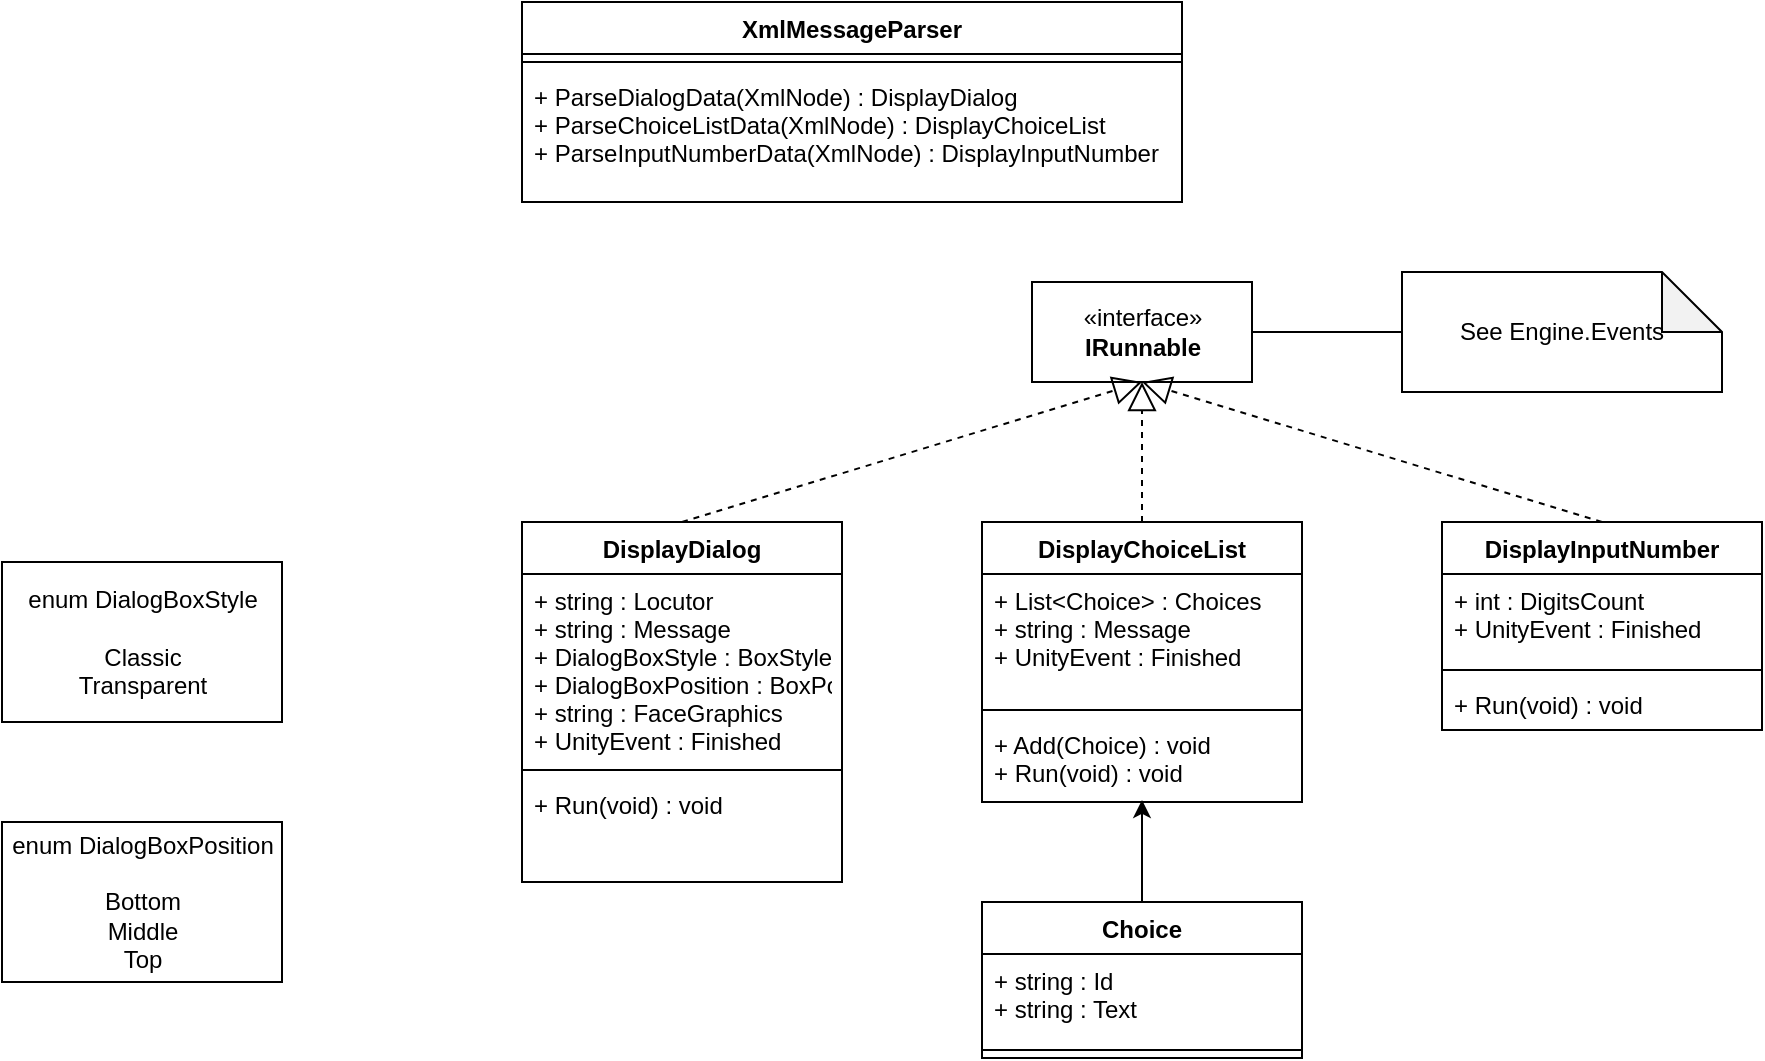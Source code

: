 <mxfile version="24.5.3" type="device" pages="5">
  <diagram name="Message" id="7xJStP7T0dpuPOLWgDR-">
    <mxGraphModel dx="2261" dy="844" grid="1" gridSize="10" guides="1" tooltips="1" connect="1" arrows="1" fold="1" page="1" pageScale="1" pageWidth="827" pageHeight="1169" math="0" shadow="0">
      <root>
        <mxCell id="0" />
        <mxCell id="1" parent="0" />
        <mxCell id="jzZWvYNVOyrDKgcHZ-Ct-1" value="XmlMessageParser" style="swimlane;fontStyle=1;align=center;verticalAlign=top;childLayout=stackLayout;horizontal=1;startSize=26;horizontalStack=0;resizeParent=1;resizeParentMax=0;resizeLast=0;collapsible=1;marginBottom=0;" vertex="1" parent="1">
          <mxGeometry x="80" y="60" width="330" height="100" as="geometry" />
        </mxCell>
        <mxCell id="jzZWvYNVOyrDKgcHZ-Ct-2" value="" style="line;strokeWidth=1;fillColor=none;align=left;verticalAlign=middle;spacingTop=-1;spacingLeft=3;spacingRight=3;rotatable=0;labelPosition=right;points=[];portConstraint=eastwest;strokeColor=inherit;" vertex="1" parent="jzZWvYNVOyrDKgcHZ-Ct-1">
          <mxGeometry y="26" width="330" height="8" as="geometry" />
        </mxCell>
        <mxCell id="jzZWvYNVOyrDKgcHZ-Ct-3" value="+ ParseDialogData(XmlNode) : DisplayDialog&#xa;+ ParseChoiceListData(XmlNode) : DisplayChoiceList&#xa;+ ParseInputNumberData(XmlNode) : DisplayInputNumber" style="text;strokeColor=none;fillColor=none;align=left;verticalAlign=top;spacingLeft=4;spacingRight=4;overflow=hidden;rotatable=0;points=[[0,0.5],[1,0.5]];portConstraint=eastwest;" vertex="1" parent="jzZWvYNVOyrDKgcHZ-Ct-1">
          <mxGeometry y="34" width="330" height="66" as="geometry" />
        </mxCell>
        <mxCell id="jzZWvYNVOyrDKgcHZ-Ct-4" value="«interface»&lt;br&gt;&lt;b&gt;IRunnable&lt;/b&gt;" style="html=1;" vertex="1" parent="1">
          <mxGeometry x="335" y="200" width="110" height="50" as="geometry" />
        </mxCell>
        <mxCell id="jzZWvYNVOyrDKgcHZ-Ct-5" value="DisplayDialog" style="swimlane;fontStyle=1;align=center;verticalAlign=top;childLayout=stackLayout;horizontal=1;startSize=26;horizontalStack=0;resizeParent=1;resizeParentMax=0;resizeLast=0;collapsible=1;marginBottom=0;" vertex="1" parent="1">
          <mxGeometry x="80" y="320" width="160" height="180" as="geometry" />
        </mxCell>
        <mxCell id="jzZWvYNVOyrDKgcHZ-Ct-6" value="+ string : Locutor&#xa;+ string : Message&#xa;+ DialogBoxStyle : BoxStyle&#xa;+ DialogBoxPosition : BoxPosition&#xa;+ string : FaceGraphics&#xa;+ UnityEvent : Finished" style="text;strokeColor=none;fillColor=none;align=left;verticalAlign=top;spacingLeft=4;spacingRight=4;overflow=hidden;rotatable=0;points=[[0,0.5],[1,0.5]];portConstraint=eastwest;" vertex="1" parent="jzZWvYNVOyrDKgcHZ-Ct-5">
          <mxGeometry y="26" width="160" height="94" as="geometry" />
        </mxCell>
        <mxCell id="jzZWvYNVOyrDKgcHZ-Ct-7" value="" style="line;strokeWidth=1;fillColor=none;align=left;verticalAlign=middle;spacingTop=-1;spacingLeft=3;spacingRight=3;rotatable=0;labelPosition=right;points=[];portConstraint=eastwest;strokeColor=inherit;" vertex="1" parent="jzZWvYNVOyrDKgcHZ-Ct-5">
          <mxGeometry y="120" width="160" height="8" as="geometry" />
        </mxCell>
        <mxCell id="jzZWvYNVOyrDKgcHZ-Ct-8" value="+ Run(void) : void" style="text;strokeColor=none;fillColor=none;align=left;verticalAlign=top;spacingLeft=4;spacingRight=4;overflow=hidden;rotatable=0;points=[[0,0.5],[1,0.5]];portConstraint=eastwest;" vertex="1" parent="jzZWvYNVOyrDKgcHZ-Ct-5">
          <mxGeometry y="128" width="160" height="52" as="geometry" />
        </mxCell>
        <mxCell id="jzZWvYNVOyrDKgcHZ-Ct-9" value="DisplayChoiceList" style="swimlane;fontStyle=1;align=center;verticalAlign=top;childLayout=stackLayout;horizontal=1;startSize=26;horizontalStack=0;resizeParent=1;resizeParentMax=0;resizeLast=0;collapsible=1;marginBottom=0;" vertex="1" parent="1">
          <mxGeometry x="310" y="320" width="160" height="140" as="geometry" />
        </mxCell>
        <mxCell id="jzZWvYNVOyrDKgcHZ-Ct-10" value="+ List&lt;Choice&gt; : Choices&#xa;+ string : Message&#xa;+ UnityEvent : Finished" style="text;strokeColor=none;fillColor=none;align=left;verticalAlign=top;spacingLeft=4;spacingRight=4;overflow=hidden;rotatable=0;points=[[0,0.5],[1,0.5]];portConstraint=eastwest;" vertex="1" parent="jzZWvYNVOyrDKgcHZ-Ct-9">
          <mxGeometry y="26" width="160" height="64" as="geometry" />
        </mxCell>
        <mxCell id="jzZWvYNVOyrDKgcHZ-Ct-11" value="" style="line;strokeWidth=1;fillColor=none;align=left;verticalAlign=middle;spacingTop=-1;spacingLeft=3;spacingRight=3;rotatable=0;labelPosition=right;points=[];portConstraint=eastwest;strokeColor=inherit;" vertex="1" parent="jzZWvYNVOyrDKgcHZ-Ct-9">
          <mxGeometry y="90" width="160" height="8" as="geometry" />
        </mxCell>
        <mxCell id="jzZWvYNVOyrDKgcHZ-Ct-12" value="+ Add(Choice) : void&#xa;+ Run(void) : void" style="text;strokeColor=none;fillColor=none;align=left;verticalAlign=top;spacingLeft=4;spacingRight=4;overflow=hidden;rotatable=0;points=[[0,0.5],[1,0.5]];portConstraint=eastwest;" vertex="1" parent="jzZWvYNVOyrDKgcHZ-Ct-9">
          <mxGeometry y="98" width="160" height="42" as="geometry" />
        </mxCell>
        <mxCell id="jzZWvYNVOyrDKgcHZ-Ct-13" value="DisplayInputNumber" style="swimlane;fontStyle=1;align=center;verticalAlign=top;childLayout=stackLayout;horizontal=1;startSize=26;horizontalStack=0;resizeParent=1;resizeParentMax=0;resizeLast=0;collapsible=1;marginBottom=0;" vertex="1" parent="1">
          <mxGeometry x="540" y="320" width="160" height="104" as="geometry" />
        </mxCell>
        <mxCell id="jzZWvYNVOyrDKgcHZ-Ct-14" value="+ int : DigitsCount&#xa;+ UnityEvent : Finished" style="text;strokeColor=none;fillColor=none;align=left;verticalAlign=top;spacingLeft=4;spacingRight=4;overflow=hidden;rotatable=0;points=[[0,0.5],[1,0.5]];portConstraint=eastwest;" vertex="1" parent="jzZWvYNVOyrDKgcHZ-Ct-13">
          <mxGeometry y="26" width="160" height="44" as="geometry" />
        </mxCell>
        <mxCell id="jzZWvYNVOyrDKgcHZ-Ct-15" value="" style="line;strokeWidth=1;fillColor=none;align=left;verticalAlign=middle;spacingTop=-1;spacingLeft=3;spacingRight=3;rotatable=0;labelPosition=right;points=[];portConstraint=eastwest;strokeColor=inherit;" vertex="1" parent="jzZWvYNVOyrDKgcHZ-Ct-13">
          <mxGeometry y="70" width="160" height="8" as="geometry" />
        </mxCell>
        <mxCell id="jzZWvYNVOyrDKgcHZ-Ct-16" value="+ Run(void) : void" style="text;strokeColor=none;fillColor=none;align=left;verticalAlign=top;spacingLeft=4;spacingRight=4;overflow=hidden;rotatable=0;points=[[0,0.5],[1,0.5]];portConstraint=eastwest;" vertex="1" parent="jzZWvYNVOyrDKgcHZ-Ct-13">
          <mxGeometry y="78" width="160" height="26" as="geometry" />
        </mxCell>
        <mxCell id="jzZWvYNVOyrDKgcHZ-Ct-17" value="" style="endArrow=block;dashed=1;endFill=0;endSize=12;html=1;rounded=0;exitX=0.5;exitY=0;exitDx=0;exitDy=0;entryX=0.5;entryY=1;entryDx=0;entryDy=0;" edge="1" parent="1" source="jzZWvYNVOyrDKgcHZ-Ct-5" target="jzZWvYNVOyrDKgcHZ-Ct-4">
          <mxGeometry width="160" relative="1" as="geometry">
            <mxPoint x="330" y="430" as="sourcePoint" />
            <mxPoint x="490" y="430" as="targetPoint" />
          </mxGeometry>
        </mxCell>
        <mxCell id="jzZWvYNVOyrDKgcHZ-Ct-18" value="" style="endArrow=block;dashed=1;endFill=0;endSize=12;html=1;rounded=0;exitX=0.5;exitY=0;exitDx=0;exitDy=0;" edge="1" parent="1" source="jzZWvYNVOyrDKgcHZ-Ct-9">
          <mxGeometry width="160" relative="1" as="geometry">
            <mxPoint x="330" y="430" as="sourcePoint" />
            <mxPoint x="390" y="250" as="targetPoint" />
          </mxGeometry>
        </mxCell>
        <mxCell id="jzZWvYNVOyrDKgcHZ-Ct-19" value="" style="endArrow=block;dashed=1;endFill=0;endSize=12;html=1;rounded=0;exitX=0.5;exitY=0;exitDx=0;exitDy=0;" edge="1" parent="1" source="jzZWvYNVOyrDKgcHZ-Ct-13">
          <mxGeometry width="160" relative="1" as="geometry">
            <mxPoint x="330" y="430" as="sourcePoint" />
            <mxPoint x="390" y="250" as="targetPoint" />
          </mxGeometry>
        </mxCell>
        <mxCell id="jzZWvYNVOyrDKgcHZ-Ct-20" value="enum DialogBoxStyle&lt;br&gt;&lt;br&gt;Classic&lt;br&gt;Transparent" style="html=1;" vertex="1" parent="1">
          <mxGeometry x="-180" y="340" width="140" height="80" as="geometry" />
        </mxCell>
        <mxCell id="jzZWvYNVOyrDKgcHZ-Ct-21" value="enum DialogBoxPosition&lt;br&gt;&lt;br&gt;Bottom&lt;br&gt;Middle&lt;br&gt;Top" style="html=1;" vertex="1" parent="1">
          <mxGeometry x="-180" y="470" width="140" height="80" as="geometry" />
        </mxCell>
        <mxCell id="jzZWvYNVOyrDKgcHZ-Ct-22" value="Choice" style="swimlane;fontStyle=1;align=center;verticalAlign=top;childLayout=stackLayout;horizontal=1;startSize=26;horizontalStack=0;resizeParent=1;resizeParentMax=0;resizeLast=0;collapsible=1;marginBottom=0;" vertex="1" parent="1">
          <mxGeometry x="310" y="510" width="160" height="78" as="geometry" />
        </mxCell>
        <mxCell id="jzZWvYNVOyrDKgcHZ-Ct-23" value="+ string : Id&#xa;+ string : Text" style="text;strokeColor=none;fillColor=none;align=left;verticalAlign=top;spacingLeft=4;spacingRight=4;overflow=hidden;rotatable=0;points=[[0,0.5],[1,0.5]];portConstraint=eastwest;" vertex="1" parent="jzZWvYNVOyrDKgcHZ-Ct-22">
          <mxGeometry y="26" width="160" height="44" as="geometry" />
        </mxCell>
        <mxCell id="jzZWvYNVOyrDKgcHZ-Ct-24" value="" style="line;strokeWidth=1;fillColor=none;align=left;verticalAlign=middle;spacingTop=-1;spacingLeft=3;spacingRight=3;rotatable=0;labelPosition=right;points=[];portConstraint=eastwest;strokeColor=inherit;" vertex="1" parent="jzZWvYNVOyrDKgcHZ-Ct-22">
          <mxGeometry y="70" width="160" height="8" as="geometry" />
        </mxCell>
        <mxCell id="jzZWvYNVOyrDKgcHZ-Ct-25" value="" style="endArrow=classic;html=1;rounded=0;exitX=0.5;exitY=0;exitDx=0;exitDy=0;entryX=0.5;entryY=0.976;entryDx=0;entryDy=0;entryPerimeter=0;" edge="1" parent="1" source="jzZWvYNVOyrDKgcHZ-Ct-22" target="jzZWvYNVOyrDKgcHZ-Ct-12">
          <mxGeometry width="50" height="50" relative="1" as="geometry">
            <mxPoint x="390" y="480" as="sourcePoint" />
            <mxPoint x="440" y="430" as="targetPoint" />
          </mxGeometry>
        </mxCell>
        <mxCell id="jzZWvYNVOyrDKgcHZ-Ct-26" value="See Engine.Events" style="shape=note;whiteSpace=wrap;html=1;backgroundOutline=1;darkOpacity=0.05;" vertex="1" parent="1">
          <mxGeometry x="520" y="195" width="160" height="60" as="geometry" />
        </mxCell>
        <mxCell id="jzZWvYNVOyrDKgcHZ-Ct-27" value="" style="endArrow=none;html=1;rounded=0;exitX=1;exitY=0.5;exitDx=0;exitDy=0;entryX=0;entryY=0.5;entryDx=0;entryDy=0;entryPerimeter=0;" edge="1" parent="1" source="jzZWvYNVOyrDKgcHZ-Ct-4" target="jzZWvYNVOyrDKgcHZ-Ct-26">
          <mxGeometry width="50" height="50" relative="1" as="geometry">
            <mxPoint x="390" y="480" as="sourcePoint" />
            <mxPoint x="440" y="430" as="targetPoint" />
          </mxGeometry>
        </mxCell>
      </root>
    </mxGraphModel>
  </diagram>
  <diagram id="c8qAeCbZ0cIdAHeLq-S4" name="Events">
    <mxGraphModel dx="2261" dy="844" grid="1" gridSize="10" guides="1" tooltips="1" connect="1" arrows="1" fold="1" page="1" pageScale="1" pageWidth="827" pageHeight="1169" math="0" shadow="0">
      <root>
        <mxCell id="0" />
        <mxCell id="1" parent="0" />
        <mxCell id="wwnRxYGcSm5nalg1qEp3-1" value="&lt;&lt; interface&gt;&gt; IRunnable" style="swimlane;fontStyle=1;align=center;verticalAlign=top;childLayout=stackLayout;horizontal=1;startSize=26;horizontalStack=0;resizeParent=1;resizeParentMax=0;resizeLast=0;collapsible=1;marginBottom=0;" vertex="1" parent="1">
          <mxGeometry x="150" y="60" width="240" height="104" as="geometry" />
        </mxCell>
        <mxCell id="wwnRxYGcSm5nalg1qEp3-2" value="+ UnityEvent : Finished&#xa;+ bool : IsFinished" style="text;strokeColor=none;fillColor=none;align=left;verticalAlign=top;spacingLeft=4;spacingRight=4;overflow=hidden;rotatable=0;points=[[0,0.5],[1,0.5]];portConstraint=eastwest;" vertex="1" parent="wwnRxYGcSm5nalg1qEp3-1">
          <mxGeometry y="26" width="240" height="44" as="geometry" />
        </mxCell>
        <mxCell id="wwnRxYGcSm5nalg1qEp3-3" value="" style="line;strokeWidth=1;fillColor=none;align=left;verticalAlign=middle;spacingTop=-1;spacingLeft=3;spacingRight=3;rotatable=0;labelPosition=right;points=[];portConstraint=eastwest;strokeColor=inherit;" vertex="1" parent="wwnRxYGcSm5nalg1qEp3-1">
          <mxGeometry y="70" width="240" height="8" as="geometry" />
        </mxCell>
        <mxCell id="wwnRxYGcSm5nalg1qEp3-4" value="+ Run(void) : void" style="text;strokeColor=none;fillColor=none;align=left;verticalAlign=top;spacingLeft=4;spacingRight=4;overflow=hidden;rotatable=0;points=[[0,0.5],[1,0.5]];portConstraint=eastwest;" vertex="1" parent="wwnRxYGcSm5nalg1qEp3-1">
          <mxGeometry y="78" width="240" height="26" as="geometry" />
        </mxCell>
        <mxCell id="wwnRxYGcSm5nalg1qEp3-5" value="enum EventType&lt;br&gt;&lt;br&gt;DisplayDialog&lt;br&gt;DisplayChoice&lt;br&gt;InputNumber&lt;br&gt;&lt;br&gt;ControlSwitch&lt;br&gt;ControlVariable&lt;br&gt;ControlTimer&lt;br&gt;&lt;br&gt;ConditionalBranch&lt;br&gt;&lt;br&gt;ChangeGold&lt;br&gt;ChangeItems&lt;br&gt;ChangePartyMember&lt;br&gt;&lt;br&gt;ChangeEquipment&lt;br&gt;ChangeExp&lt;br&gt;ChangeLevel&lt;br&gt;ChangeName&lt;br&gt;ChangeSkills&lt;br&gt;RecoverAll&lt;br&gt;&lt;br&gt;GetOnOffVehicle&lt;br&gt;ScrollMap&lt;br&gt;SetMoveRoute&lt;br&gt;TransferObject&lt;br&gt;&lt;br&gt;ShowAnimation&lt;br&gt;ShowBalloonIcon&lt;br&gt;&lt;br&gt;FadeScreen&lt;br&gt;FlashScreen&lt;br&gt;ShakeScreen&lt;br&gt;TintScreen&lt;br&gt;&lt;br&gt;Wait&lt;br&gt;&lt;br&gt;MovePicture&lt;br&gt;RotatePicture&lt;br&gt;SetWeatherEffects&lt;br&gt;ShowPicture&lt;br&gt;TintPicture&lt;br&gt;&lt;br&gt;PlayBgm&lt;br&gt;FadeOutBgm&lt;br&gt;SaveBgm&lt;br&gt;ReplayBgm&lt;br&gt;PlayBgs&lt;br&gt;FadeOutBgs&lt;br&gt;PlayMusicalEffect&lt;br&gt;PlaySoundEffect&lt;br&gt;&lt;br&gt;BattleProcessing&lt;br&gt;ShopProcessing&lt;br&gt;NameInputProcessing&lt;br&gt;OpenMenu&lt;br&gt;OpenSave&lt;br&gt;GameOver&lt;br&gt;ReturnToTitle&lt;br&gt;&lt;br&gt;ChangeBattleBgm&lt;br&gt;ChangeBattleEndMusicalEffect&lt;br&gt;ChangeMenuAccess&lt;br&gt;ChangeSaveAccess&lt;br&gt;ChangeEncounterAccess&lt;br&gt;ChangeFormationAccess&lt;br&gt;ChangeWindowColor&lt;br&gt;ChangeActorGraphic&lt;br&gt;&lt;br&gt;ChangeMapNameDisplay" style="html=1;" vertex="1" parent="1">
          <mxGeometry x="520" y="60" width="190" height="1040" as="geometry" />
        </mxCell>
        <mxCell id="wwnRxYGcSm5nalg1qEp3-6" value="EventsRunner &lt;&lt; Mono &gt;&gt;" style="swimlane;fontStyle=1;align=center;verticalAlign=top;childLayout=stackLayout;horizontal=1;startSize=26;horizontalStack=0;resizeParent=1;resizeParentMax=0;resizeLast=0;collapsible=1;marginBottom=0;" vertex="1" parent="1">
          <mxGeometry x="30" y="240" width="280" height="140" as="geometry" />
        </mxCell>
        <mxCell id="wwnRxYGcSm5nalg1qEp3-7" value="+ TextAsset : _test" style="text;strokeColor=none;fillColor=none;align=left;verticalAlign=top;spacingLeft=4;spacingRight=4;overflow=hidden;rotatable=0;points=[[0,0.5],[1,0.5]];portConstraint=eastwest;" vertex="1" parent="wwnRxYGcSm5nalg1qEp3-6">
          <mxGeometry y="26" width="280" height="34" as="geometry" />
        </mxCell>
        <mxCell id="wwnRxYGcSm5nalg1qEp3-8" value="" style="line;strokeWidth=1;fillColor=none;align=left;verticalAlign=middle;spacingTop=-1;spacingLeft=3;spacingRight=3;rotatable=0;labelPosition=right;points=[];portConstraint=eastwest;strokeColor=inherit;" vertex="1" parent="wwnRxYGcSm5nalg1qEp3-6">
          <mxGeometry y="60" width="280" height="8" as="geometry" />
        </mxCell>
        <mxCell id="wwnRxYGcSm5nalg1qEp3-9" value="+ RunEvents(void) : void&#xa;+ RunEvents(EventsSequence) : void&#xa;+ MoveNext(void) : void&#xa;+ RunSequence(EventsSequence) : IEnumerator" style="text;strokeColor=none;fillColor=none;align=left;verticalAlign=top;spacingLeft=4;spacingRight=4;overflow=hidden;rotatable=0;points=[[0,0.5],[1,0.5]];portConstraint=eastwest;" vertex="1" parent="wwnRxYGcSm5nalg1qEp3-6">
          <mxGeometry y="68" width="280" height="72" as="geometry" />
        </mxCell>
        <mxCell id="wwnRxYGcSm5nalg1qEp3-10" value="EventsSequence" style="swimlane;fontStyle=1;align=center;verticalAlign=top;childLayout=stackLayout;horizontal=1;startSize=26;horizontalStack=0;resizeParent=1;resizeParentMax=0;resizeLast=0;collapsible=1;marginBottom=0;" vertex="1" parent="1">
          <mxGeometry x="-20" y="400" width="160" height="104" as="geometry" />
        </mxCell>
        <mxCell id="wwnRxYGcSm5nalg1qEp3-11" value="+ List&lt;IRunnable&gt; : Events&#xa;+ UnityEvent : Finished" style="text;strokeColor=none;fillColor=none;align=left;verticalAlign=top;spacingLeft=4;spacingRight=4;overflow=hidden;rotatable=0;points=[[0,0.5],[1,0.5]];portConstraint=eastwest;" vertex="1" parent="wwnRxYGcSm5nalg1qEp3-10">
          <mxGeometry y="26" width="160" height="44" as="geometry" />
        </mxCell>
        <mxCell id="wwnRxYGcSm5nalg1qEp3-12" value="" style="line;strokeWidth=1;fillColor=none;align=left;verticalAlign=middle;spacingTop=-1;spacingLeft=3;spacingRight=3;rotatable=0;labelPosition=right;points=[];portConstraint=eastwest;strokeColor=inherit;" vertex="1" parent="wwnRxYGcSm5nalg1qEp3-10">
          <mxGeometry y="70" width="160" height="8" as="geometry" />
        </mxCell>
        <mxCell id="wwnRxYGcSm5nalg1qEp3-13" value="+ Add(IRunnable) : void" style="text;strokeColor=none;fillColor=none;align=left;verticalAlign=top;spacingLeft=4;spacingRight=4;overflow=hidden;rotatable=0;points=[[0,0.5],[1,0.5]];portConstraint=eastwest;" vertex="1" parent="wwnRxYGcSm5nalg1qEp3-10">
          <mxGeometry y="78" width="160" height="26" as="geometry" />
        </mxCell>
        <mxCell id="wwnRxYGcSm5nalg1qEp3-14" value="EventsSequenceParser" style="swimlane;fontStyle=1;align=center;verticalAlign=top;childLayout=stackLayout;horizontal=1;startSize=26;horizontalStack=0;resizeParent=1;resizeParentMax=0;resizeLast=0;collapsible=1;marginBottom=0;" vertex="1" parent="1">
          <mxGeometry x="170" y="400" width="320" height="80" as="geometry" />
        </mxCell>
        <mxCell id="wwnRxYGcSm5nalg1qEp3-15" value="" style="line;strokeWidth=1;fillColor=none;align=left;verticalAlign=middle;spacingTop=-1;spacingLeft=3;spacingRight=3;rotatable=0;labelPosition=right;points=[];portConstraint=eastwest;strokeColor=inherit;" vertex="1" parent="wwnRxYGcSm5nalg1qEp3-14">
          <mxGeometry y="26" width="320" height="8" as="geometry" />
        </mxCell>
        <mxCell id="wwnRxYGcSm5nalg1qEp3-16" value="+ ParseEventsSequence(TextAsset) : EventsSequence&#xa;+ ParseEventsSequence(XmlNode) : EventsSequence" style="text;strokeColor=none;fillColor=none;align=left;verticalAlign=top;spacingLeft=4;spacingRight=4;overflow=hidden;rotatable=0;points=[[0,0.5],[1,0.5]];portConstraint=eastwest;" vertex="1" parent="wwnRxYGcSm5nalg1qEp3-14">
          <mxGeometry y="34" width="320" height="46" as="geometry" />
        </mxCell>
      </root>
    </mxGraphModel>
  </diagram>
  <diagram id="6bQMjw3RiFBWG3b5eOe0" name="GameProgression">
    <mxGraphModel dx="1434" dy="844" grid="1" gridSize="10" guides="1" tooltips="1" connect="1" arrows="1" fold="1" page="1" pageScale="1" pageWidth="827" pageHeight="1169" math="0" shadow="0">
      <root>
        <mxCell id="0" />
        <mxCell id="1" parent="0" />
        <mxCell id="CPSQNXU4N3H02cNqlE5l-1" value="XmlGameProgressionParser" style="swimlane;fontStyle=1;align=center;verticalAlign=top;childLayout=stackLayout;horizontal=1;startSize=26;horizontalStack=0;resizeParent=1;resizeParentMax=0;resizeLast=0;collapsible=1;marginBottom=0;whiteSpace=wrap;html=1;" vertex="1" parent="1">
          <mxGeometry x="180" y="150" width="300" height="90" as="geometry" />
        </mxCell>
        <mxCell id="CPSQNXU4N3H02cNqlE5l-2" value="" style="line;strokeWidth=1;fillColor=none;align=left;verticalAlign=middle;spacingTop=-1;spacingLeft=3;spacingRight=3;rotatable=0;labelPosition=right;points=[];portConstraint=eastwest;strokeColor=inherit;" vertex="1" parent="CPSQNXU4N3H02cNqlE5l-1">
          <mxGeometry y="26" width="300" height="8" as="geometry" />
        </mxCell>
        <mxCell id="CPSQNXU4N3H02cNqlE5l-3" value="+ ParseControlSwitch(XmlNode) : ControlSwitch&lt;div&gt;+ ParseControlVariable(XmlNode) : ControlVariable&lt;/div&gt;&lt;div&gt;+ ParseControlTimer(XmlNode) : ControlTimer&lt;/div&gt;" style="text;strokeColor=none;fillColor=none;align=left;verticalAlign=top;spacingLeft=4;spacingRight=4;overflow=hidden;rotatable=0;points=[[0,0.5],[1,0.5]];portConstraint=eastwest;whiteSpace=wrap;html=1;" vertex="1" parent="CPSQNXU4N3H02cNqlE5l-1">
          <mxGeometry y="34" width="300" height="56" as="geometry" />
        </mxCell>
        <mxCell id="CPSQNXU4N3H02cNqlE5l-4" value="ControlSwitch" style="swimlane;fontStyle=1;align=center;verticalAlign=top;childLayout=stackLayout;horizontal=1;startSize=26;horizontalStack=0;resizeParent=1;resizeParentMax=0;resizeLast=0;collapsible=1;marginBottom=0;whiteSpace=wrap;html=1;" vertex="1" parent="1">
          <mxGeometry x="80" y="600" width="160" height="84" as="geometry" />
        </mxCell>
        <mxCell id="CPSQNXU4N3H02cNqlE5l-5" value="+ bool : Value" style="text;strokeColor=none;fillColor=none;align=left;verticalAlign=top;spacingLeft=4;spacingRight=4;overflow=hidden;rotatable=0;points=[[0,0.5],[1,0.5]];portConstraint=eastwest;whiteSpace=wrap;html=1;" vertex="1" parent="CPSQNXU4N3H02cNqlE5l-4">
          <mxGeometry y="26" width="160" height="24" as="geometry" />
        </mxCell>
        <mxCell id="CPSQNXU4N3H02cNqlE5l-6" value="" style="line;strokeWidth=1;fillColor=none;align=left;verticalAlign=middle;spacingTop=-1;spacingLeft=3;spacingRight=3;rotatable=0;labelPosition=right;points=[];portConstraint=eastwest;strokeColor=inherit;" vertex="1" parent="CPSQNXU4N3H02cNqlE5l-4">
          <mxGeometry y="50" width="160" height="8" as="geometry" />
        </mxCell>
        <mxCell id="CPSQNXU4N3H02cNqlE5l-7" value="+ Run(void) : void" style="text;strokeColor=none;fillColor=none;align=left;verticalAlign=top;spacingLeft=4;spacingRight=4;overflow=hidden;rotatable=0;points=[[0,0.5],[1,0.5]];portConstraint=eastwest;whiteSpace=wrap;html=1;" vertex="1" parent="CPSQNXU4N3H02cNqlE5l-4">
          <mxGeometry y="58" width="160" height="26" as="geometry" />
        </mxCell>
        <mxCell id="CPSQNXU4N3H02cNqlE5l-8" value="«interface»&lt;br&gt;&lt;b&gt;IRunnable&lt;/b&gt;" style="html=1;" vertex="1" parent="1">
          <mxGeometry x="280" y="305" width="110" height="50" as="geometry" />
        </mxCell>
        <mxCell id="CPSQNXU4N3H02cNqlE5l-9" value="See Engine.Events" style="shape=note;whiteSpace=wrap;html=1;backgroundOutline=1;darkOpacity=0.05;" vertex="1" parent="1">
          <mxGeometry x="465" y="300" width="160" height="60" as="geometry" />
        </mxCell>
        <mxCell id="CPSQNXU4N3H02cNqlE5l-10" value="" style="endArrow=none;html=1;rounded=0;exitX=1;exitY=0.5;exitDx=0;exitDy=0;entryX=0;entryY=0.5;entryDx=0;entryDy=0;entryPerimeter=0;" edge="1" parent="1" source="CPSQNXU4N3H02cNqlE5l-8" target="CPSQNXU4N3H02cNqlE5l-9">
          <mxGeometry width="50" height="50" relative="1" as="geometry">
            <mxPoint x="335" y="585" as="sourcePoint" />
            <mxPoint x="385" y="535" as="targetPoint" />
          </mxGeometry>
        </mxCell>
        <mxCell id="CPSQNXU4N3H02cNqlE5l-11" value="ControlTimer" style="swimlane;fontStyle=1;align=center;verticalAlign=top;childLayout=stackLayout;horizontal=1;startSize=26;horizontalStack=0;resizeParent=1;resizeParentMax=0;resizeLast=0;collapsible=1;marginBottom=0;whiteSpace=wrap;html=1;" vertex="1" parent="1">
          <mxGeometry x="290" y="600" width="160" height="104" as="geometry" />
        </mxCell>
        <mxCell id="CPSQNXU4N3H02cNqlE5l-12" value="+ TimerAction : Action&lt;div&gt;+ int : Duration&lt;/div&gt;" style="text;strokeColor=none;fillColor=none;align=left;verticalAlign=top;spacingLeft=4;spacingRight=4;overflow=hidden;rotatable=0;points=[[0,0.5],[1,0.5]];portConstraint=eastwest;whiteSpace=wrap;html=1;" vertex="1" parent="CPSQNXU4N3H02cNqlE5l-11">
          <mxGeometry y="26" width="160" height="44" as="geometry" />
        </mxCell>
        <mxCell id="CPSQNXU4N3H02cNqlE5l-13" value="" style="line;strokeWidth=1;fillColor=none;align=left;verticalAlign=middle;spacingTop=-1;spacingLeft=3;spacingRight=3;rotatable=0;labelPosition=right;points=[];portConstraint=eastwest;strokeColor=inherit;" vertex="1" parent="CPSQNXU4N3H02cNqlE5l-11">
          <mxGeometry y="70" width="160" height="8" as="geometry" />
        </mxCell>
        <mxCell id="CPSQNXU4N3H02cNqlE5l-14" value="+ Run(void) : void" style="text;strokeColor=none;fillColor=none;align=left;verticalAlign=top;spacingLeft=4;spacingRight=4;overflow=hidden;rotatable=0;points=[[0,0.5],[1,0.5]];portConstraint=eastwest;whiteSpace=wrap;html=1;" vertex="1" parent="CPSQNXU4N3H02cNqlE5l-11">
          <mxGeometry y="78" width="160" height="26" as="geometry" />
        </mxCell>
        <mxCell id="CPSQNXU4N3H02cNqlE5l-15" value="ControlVariable" style="swimlane;fontStyle=1;align=center;verticalAlign=top;childLayout=stackLayout;horizontal=1;startSize=26;horizontalStack=0;resizeParent=1;resizeParentMax=0;resizeLast=0;collapsible=1;marginBottom=0;whiteSpace=wrap;html=1;" vertex="1" parent="1">
          <mxGeometry x="500" y="600" width="160" height="150" as="geometry" />
        </mxCell>
        <mxCell id="CPSQNXU4N3H02cNqlE5l-16" value="+ Operator : Operation&lt;div&gt;+ OperandType : Operand&lt;/div&gt;&lt;div&gt;+ List&amp;lt;int&amp;gt; : Values&lt;/div&gt;" style="text;strokeColor=none;fillColor=none;align=left;verticalAlign=top;spacingLeft=4;spacingRight=4;overflow=hidden;rotatable=0;points=[[0,0.5],[1,0.5]];portConstraint=eastwest;whiteSpace=wrap;html=1;" vertex="1" parent="CPSQNXU4N3H02cNqlE5l-15">
          <mxGeometry y="26" width="160" height="64" as="geometry" />
        </mxCell>
        <mxCell id="CPSQNXU4N3H02cNqlE5l-17" value="" style="line;strokeWidth=1;fillColor=none;align=left;verticalAlign=middle;spacingTop=-1;spacingLeft=3;spacingRight=3;rotatable=0;labelPosition=right;points=[];portConstraint=eastwest;strokeColor=inherit;" vertex="1" parent="CPSQNXU4N3H02cNqlE5l-15">
          <mxGeometry y="90" width="160" height="8" as="geometry" />
        </mxCell>
        <mxCell id="CPSQNXU4N3H02cNqlE5l-18" value="+ Run(void) : void&lt;div&gt;+ AddValue(int) : void&lt;/div&gt;&lt;div&gt;+ GetValue(void) : int&lt;/div&gt;" style="text;strokeColor=none;fillColor=none;align=left;verticalAlign=top;spacingLeft=4;spacingRight=4;overflow=hidden;rotatable=0;points=[[0,0.5],[1,0.5]];portConstraint=eastwest;whiteSpace=wrap;html=1;" vertex="1" parent="CPSQNXU4N3H02cNqlE5l-15">
          <mxGeometry y="98" width="160" height="52" as="geometry" />
        </mxCell>
        <mxCell id="CPSQNXU4N3H02cNqlE5l-19" value="PersistentData" style="swimlane;fontStyle=1;align=center;verticalAlign=top;childLayout=stackLayout;horizontal=1;startSize=26;horizontalStack=0;resizeParent=1;resizeParentMax=0;resizeLast=0;collapsible=1;marginBottom=0;whiteSpace=wrap;html=1;" vertex="1" parent="1">
          <mxGeometry x="254" y="410" width="160" height="118" as="geometry" />
        </mxCell>
        <mxCell id="CPSQNXU4N3H02cNqlE5l-20" value="+ string : Key&lt;div&gt;+ string : Source&lt;br&gt;&lt;div&gt;+ UnityEvent : Finished&lt;/div&gt;&lt;/div&gt;&lt;div&gt;+ bool : IsFinished&lt;/div&gt;" style="text;strokeColor=none;fillColor=none;align=left;verticalAlign=top;spacingLeft=4;spacingRight=4;overflow=hidden;rotatable=0;points=[[0,0.5],[1,0.5]];portConstraint=eastwest;whiteSpace=wrap;html=1;" vertex="1" parent="CPSQNXU4N3H02cNqlE5l-19">
          <mxGeometry y="26" width="160" height="84" as="geometry" />
        </mxCell>
        <mxCell id="CPSQNXU4N3H02cNqlE5l-21" value="" style="line;strokeWidth=1;fillColor=none;align=left;verticalAlign=middle;spacingTop=-1;spacingLeft=3;spacingRight=3;rotatable=0;labelPosition=right;points=[];portConstraint=eastwest;strokeColor=inherit;" vertex="1" parent="CPSQNXU4N3H02cNqlE5l-19">
          <mxGeometry y="110" width="160" height="8" as="geometry" />
        </mxCell>
        <mxCell id="CPSQNXU4N3H02cNqlE5l-22" value="" style="endArrow=block;dashed=1;endFill=0;endSize=12;html=1;rounded=0;entryX=0.5;entryY=1;entryDx=0;entryDy=0;exitX=0.5;exitY=0;exitDx=0;exitDy=0;" edge="1" parent="1" source="CPSQNXU4N3H02cNqlE5l-19" target="CPSQNXU4N3H02cNqlE5l-8">
          <mxGeometry width="160" relative="1" as="geometry">
            <mxPoint x="330" y="430" as="sourcePoint" />
            <mxPoint x="490" y="430" as="targetPoint" />
          </mxGeometry>
        </mxCell>
        <mxCell id="CPSQNXU4N3H02cNqlE5l-23" value="Extends" style="endArrow=block;endSize=16;endFill=0;html=1;rounded=0;exitX=0.5;exitY=0;exitDx=0;exitDy=0;entryX=0.5;entryY=0.875;entryDx=0;entryDy=0;entryPerimeter=0;" edge="1" parent="1" source="CPSQNXU4N3H02cNqlE5l-4" target="CPSQNXU4N3H02cNqlE5l-21">
          <mxGeometry width="160" relative="1" as="geometry">
            <mxPoint x="330" y="430" as="sourcePoint" />
            <mxPoint x="490" y="430" as="targetPoint" />
          </mxGeometry>
        </mxCell>
        <mxCell id="CPSQNXU4N3H02cNqlE5l-24" value="Extends" style="endArrow=block;endSize=16;endFill=0;html=1;rounded=0;exitX=0.5;exitY=0;exitDx=0;exitDy=0;entryX=0.5;entryY=1;entryDx=0;entryDy=0;" edge="1" parent="1" source="CPSQNXU4N3H02cNqlE5l-11" target="CPSQNXU4N3H02cNqlE5l-19">
          <mxGeometry width="160" relative="1" as="geometry">
            <mxPoint x="330" y="430" as="sourcePoint" />
            <mxPoint x="330" y="500" as="targetPoint" />
          </mxGeometry>
        </mxCell>
        <mxCell id="CPSQNXU4N3H02cNqlE5l-25" value="Extends" style="endArrow=block;endSize=16;endFill=0;html=1;rounded=0;exitX=0.5;exitY=0;exitDx=0;exitDy=0;" edge="1" parent="1" source="CPSQNXU4N3H02cNqlE5l-15">
          <mxGeometry width="160" relative="1" as="geometry">
            <mxPoint x="330" y="430" as="sourcePoint" />
            <mxPoint x="340" y="530" as="targetPoint" />
          </mxGeometry>
        </mxCell>
        <mxCell id="CPSQNXU4N3H02cNqlE5l-26" value="enum TimerAction&lt;br&gt;&lt;br&gt;Start&lt;br&gt;Stop" style="html=1;" vertex="1" parent="1">
          <mxGeometry x="300" y="760" width="140" height="80" as="geometry" />
        </mxCell>
        <mxCell id="CPSQNXU4N3H02cNqlE5l-27" value="enum Operator&lt;br&gt;&lt;br&gt;Set&lt;br&gt;Add&lt;div&gt;Sub&lt;/div&gt;&lt;div&gt;Mul&lt;/div&gt;&lt;div&gt;Div&lt;/div&gt;&lt;div&gt;Mod&lt;/div&gt;" style="html=1;" vertex="1" parent="1">
          <mxGeometry x="510" y="760" width="140" height="130" as="geometry" />
        </mxCell>
        <mxCell id="CPSQNXU4N3H02cNqlE5l-28" value="enum OperandType&lt;br&gt;&lt;br&gt;Constant&lt;div&gt;Variable&lt;/div&gt;&lt;div&gt;Random&lt;/div&gt;" style="html=1;" vertex="1" parent="1">
          <mxGeometry x="670" y="760" width="140" height="130" as="geometry" />
        </mxCell>
      </root>
    </mxGraphModel>
  </diagram>
  <diagram id="CagioQ63VvlSjPQ9b97E" name="FlowControl">
    <mxGraphModel dx="1434" dy="844" grid="1" gridSize="10" guides="1" tooltips="1" connect="1" arrows="1" fold="1" page="1" pageScale="1" pageWidth="827" pageHeight="1169" math="0" shadow="0">
      <root>
        <mxCell id="0" />
        <mxCell id="1" parent="0" />
        <mxCell id="A3piE-_tQuNUD-q11dHQ-1" value="«interface»&lt;br&gt;&lt;b&gt;IRunnable&lt;/b&gt;" style="html=1;" vertex="1" parent="1">
          <mxGeometry x="330" y="15" width="110" height="50" as="geometry" />
        </mxCell>
        <mxCell id="A3piE-_tQuNUD-q11dHQ-2" value="See Engine.Events" style="shape=note;whiteSpace=wrap;html=1;backgroundOutline=1;darkOpacity=0.05;" vertex="1" parent="1">
          <mxGeometry x="515" y="10" width="160" height="60" as="geometry" />
        </mxCell>
        <mxCell id="A3piE-_tQuNUD-q11dHQ-3" value="" style="endArrow=none;html=1;rounded=0;exitX=1;exitY=0.5;exitDx=0;exitDy=0;entryX=0;entryY=0.5;entryDx=0;entryDy=0;entryPerimeter=0;" edge="1" parent="1" source="A3piE-_tQuNUD-q11dHQ-1" target="A3piE-_tQuNUD-q11dHQ-2">
          <mxGeometry width="50" height="50" relative="1" as="geometry">
            <mxPoint x="385" y="330" as="sourcePoint" />
            <mxPoint x="435" y="280" as="targetPoint" />
          </mxGeometry>
        </mxCell>
        <mxCell id="A3piE-_tQuNUD-q11dHQ-4" value="SwitchCondition" style="swimlane;fontStyle=1;align=center;verticalAlign=top;childLayout=stackLayout;horizontal=1;startSize=26;horizontalStack=0;resizeParent=1;resizeParentMax=0;resizeLast=0;collapsible=1;marginBottom=0;whiteSpace=wrap;html=1;" vertex="1" parent="1">
          <mxGeometry x="110" y="390" width="160" height="86" as="geometry" />
        </mxCell>
        <mxCell id="A3piE-_tQuNUD-q11dHQ-5" value="+ Type : Condition" style="text;strokeColor=none;fillColor=none;align=left;verticalAlign=top;spacingLeft=4;spacingRight=4;overflow=hidden;rotatable=0;points=[[0,0.5],[1,0.5]];portConstraint=eastwest;whiteSpace=wrap;html=1;" vertex="1" parent="A3piE-_tQuNUD-q11dHQ-4">
          <mxGeometry y="26" width="160" height="26" as="geometry" />
        </mxCell>
        <mxCell id="A3piE-_tQuNUD-q11dHQ-6" value="" style="line;strokeWidth=1;fillColor=none;align=left;verticalAlign=middle;spacingTop=-1;spacingLeft=3;spacingRight=3;rotatable=0;labelPosition=right;points=[];portConstraint=eastwest;strokeColor=inherit;" vertex="1" parent="A3piE-_tQuNUD-q11dHQ-4">
          <mxGeometry y="52" width="160" height="8" as="geometry" />
        </mxCell>
        <mxCell id="A3piE-_tQuNUD-q11dHQ-7" value="+ Run(void) : void" style="text;strokeColor=none;fillColor=none;align=left;verticalAlign=top;spacingLeft=4;spacingRight=4;overflow=hidden;rotatable=0;points=[[0,0.5],[1,0.5]];portConstraint=eastwest;whiteSpace=wrap;html=1;" vertex="1" parent="A3piE-_tQuNUD-q11dHQ-4">
          <mxGeometry y="60" width="160" height="26" as="geometry" />
        </mxCell>
        <mxCell id="A3piE-_tQuNUD-q11dHQ-8" value="VariableCondition" style="swimlane;fontStyle=1;align=center;verticalAlign=top;childLayout=stackLayout;horizontal=1;startSize=26;horizontalStack=0;resizeParent=1;resizeParentMax=0;resizeLast=0;collapsible=1;marginBottom=0;whiteSpace=wrap;html=1;" vertex="1" parent="1">
          <mxGeometry x="560" y="390" width="160" height="86" as="geometry" />
        </mxCell>
        <mxCell id="A3piE-_tQuNUD-q11dHQ-9" value="+ Type : Condition" style="text;strokeColor=none;fillColor=none;align=left;verticalAlign=top;spacingLeft=4;spacingRight=4;overflow=hidden;rotatable=0;points=[[0,0.5],[1,0.5]];portConstraint=eastwest;whiteSpace=wrap;html=1;" vertex="1" parent="A3piE-_tQuNUD-q11dHQ-8">
          <mxGeometry y="26" width="160" height="26" as="geometry" />
        </mxCell>
        <mxCell id="A3piE-_tQuNUD-q11dHQ-10" value="" style="line;strokeWidth=1;fillColor=none;align=left;verticalAlign=middle;spacingTop=-1;spacingLeft=3;spacingRight=3;rotatable=0;labelPosition=right;points=[];portConstraint=eastwest;strokeColor=inherit;" vertex="1" parent="A3piE-_tQuNUD-q11dHQ-8">
          <mxGeometry y="52" width="160" height="8" as="geometry" />
        </mxCell>
        <mxCell id="A3piE-_tQuNUD-q11dHQ-11" value="+ Run(void) : void" style="text;strokeColor=none;fillColor=none;align=left;verticalAlign=top;spacingLeft=4;spacingRight=4;overflow=hidden;rotatable=0;points=[[0,0.5],[1,0.5]];portConstraint=eastwest;whiteSpace=wrap;html=1;" vertex="1" parent="A3piE-_tQuNUD-q11dHQ-8">
          <mxGeometry y="60" width="160" height="26" as="geometry" />
        </mxCell>
        <mxCell id="A3piE-_tQuNUD-q11dHQ-12" value="TimerCondition" style="swimlane;fontStyle=1;align=center;verticalAlign=top;childLayout=stackLayout;horizontal=1;startSize=26;horizontalStack=0;resizeParent=1;resizeParentMax=0;resizeLast=0;collapsible=1;marginBottom=0;whiteSpace=wrap;html=1;" vertex="1" parent="1">
          <mxGeometry x="345" y="390" width="160" height="86" as="geometry" />
        </mxCell>
        <mxCell id="A3piE-_tQuNUD-q11dHQ-13" value="+ Type : Condition" style="text;strokeColor=none;fillColor=none;align=left;verticalAlign=top;spacingLeft=4;spacingRight=4;overflow=hidden;rotatable=0;points=[[0,0.5],[1,0.5]];portConstraint=eastwest;whiteSpace=wrap;html=1;" vertex="1" parent="A3piE-_tQuNUD-q11dHQ-12">
          <mxGeometry y="26" width="160" height="26" as="geometry" />
        </mxCell>
        <mxCell id="A3piE-_tQuNUD-q11dHQ-14" value="" style="line;strokeWidth=1;fillColor=none;align=left;verticalAlign=middle;spacingTop=-1;spacingLeft=3;spacingRight=3;rotatable=0;labelPosition=right;points=[];portConstraint=eastwest;strokeColor=inherit;" vertex="1" parent="A3piE-_tQuNUD-q11dHQ-12">
          <mxGeometry y="52" width="160" height="8" as="geometry" />
        </mxCell>
        <mxCell id="A3piE-_tQuNUD-q11dHQ-15" value="+ Run(void) : void" style="text;strokeColor=none;fillColor=none;align=left;verticalAlign=top;spacingLeft=4;spacingRight=4;overflow=hidden;rotatable=0;points=[[0,0.5],[1,0.5]];portConstraint=eastwest;whiteSpace=wrap;html=1;" vertex="1" parent="A3piE-_tQuNUD-q11dHQ-12">
          <mxGeometry y="60" width="160" height="26" as="geometry" />
        </mxCell>
        <mxCell id="A3piE-_tQuNUD-q11dHQ-16" value="Extends" style="endArrow=block;endSize=16;endFill=0;html=1;rounded=0;exitX=0.5;exitY=0;exitDx=0;exitDy=0;" edge="1" parent="1" source="A3piE-_tQuNUD-q11dHQ-4" target="A3piE-_tQuNUD-q11dHQ-29">
          <mxGeometry width="160" relative="1" as="geometry">
            <mxPoint x="330" y="430" as="sourcePoint" />
            <mxPoint x="390" y="308" as="targetPoint" />
          </mxGeometry>
        </mxCell>
        <mxCell id="A3piE-_tQuNUD-q11dHQ-17" value="Extends" style="endArrow=block;endSize=16;endFill=0;html=1;rounded=0;exitX=0.5;exitY=0;exitDx=0;exitDy=0;" edge="1" parent="1" source="A3piE-_tQuNUD-q11dHQ-12" target="A3piE-_tQuNUD-q11dHQ-29">
          <mxGeometry width="160" relative="1" as="geometry">
            <mxPoint x="330" y="430" as="sourcePoint" />
            <mxPoint x="390" y="308" as="targetPoint" />
          </mxGeometry>
        </mxCell>
        <mxCell id="A3piE-_tQuNUD-q11dHQ-18" value="Extends" style="endArrow=block;endSize=16;endFill=0;html=1;rounded=0;exitX=0.5;exitY=0;exitDx=0;exitDy=0;" edge="1" parent="1" source="A3piE-_tQuNUD-q11dHQ-8" target="A3piE-_tQuNUD-q11dHQ-29">
          <mxGeometry width="160" relative="1" as="geometry">
            <mxPoint x="330" y="430" as="sourcePoint" />
            <mxPoint x="390" y="310" as="targetPoint" />
          </mxGeometry>
        </mxCell>
        <mxCell id="A3piE-_tQuNUD-q11dHQ-19" value="enum Type&lt;br&gt;&lt;br&gt;Equal&lt;br&gt;NotEqual" style="html=1;" vertex="1" parent="1">
          <mxGeometry x="120" y="540" width="140" height="80" as="geometry" />
        </mxCell>
        <mxCell id="A3piE-_tQuNUD-q11dHQ-20" value="enum Type&lt;br&gt;&lt;br&gt;Equal&lt;br&gt;GreaterThan&lt;div&gt;SmallerThan&lt;/div&gt;&lt;div&gt;Different&lt;/div&gt;&lt;div&gt;EqualOrGreaterThan&lt;/div&gt;&lt;div&gt;EqualOrSmallerThan&lt;/div&gt;" style="html=1;" vertex="1" parent="1">
          <mxGeometry x="570" y="530" width="140" height="135" as="geometry" />
        </mxCell>
        <mxCell id="A3piE-_tQuNUD-q11dHQ-21" value="enum Type&lt;br&gt;&lt;br&gt;Before&lt;br&gt;After" style="html=1;" vertex="1" parent="1">
          <mxGeometry x="355" y="545" width="140" height="80" as="geometry" />
        </mxCell>
        <mxCell id="A3piE-_tQuNUD-q11dHQ-22" value="ConditionEvaluator" style="swimlane;fontStyle=1;align=center;verticalAlign=top;childLayout=stackLayout;horizontal=1;startSize=26;horizontalStack=0;resizeParent=1;resizeParentMax=0;resizeLast=0;collapsible=1;marginBottom=0;whiteSpace=wrap;html=1;" vertex="1" parent="1">
          <mxGeometry x="190" y="700" width="470" height="280" as="geometry" />
        </mxCell>
        <mxCell id="A3piE-_tQuNUD-q11dHQ-23" value="+ ConditionEvaluator : _instance&lt;div&gt;+ ConditionEvaluator : Instance&lt;/div&gt;" style="text;strokeColor=none;fillColor=none;align=left;verticalAlign=top;spacingLeft=4;spacingRight=4;overflow=hidden;rotatable=0;points=[[0,0.5],[1,0.5]];portConstraint=eastwest;whiteSpace=wrap;html=1;" vertex="1" parent="A3piE-_tQuNUD-q11dHQ-22">
          <mxGeometry y="26" width="470" height="44" as="geometry" />
        </mxCell>
        <mxCell id="A3piE-_tQuNUD-q11dHQ-24" value="" style="line;strokeWidth=1;fillColor=none;align=left;verticalAlign=middle;spacingTop=-1;spacingLeft=3;spacingRight=3;rotatable=0;labelPosition=right;points=[];portConstraint=eastwest;strokeColor=inherit;" vertex="1" parent="A3piE-_tQuNUD-q11dHQ-22">
          <mxGeometry y="70" width="470" height="8" as="geometry" />
        </mxCell>
        <mxCell id="A3piE-_tQuNUD-q11dHQ-25" value="+ EvaluateSwitchCondition(SwitchCondition) : bool&lt;div&gt;+ EvaluateVariableCondition(VariableCondition) : bool&lt;/div&gt;&lt;div&gt;+ EvaluateTimerCondition(TimerCondition) : bool&lt;/div&gt;&lt;div&gt;+ ProcessSwitchCondition(bool, bool, SwitchCondition.Type) : bool&lt;/div&gt;&lt;div&gt;+ ProcessTimerCondition(Timer, int, TimerCondition.Type) : bool&lt;/div&gt;&lt;div&gt;+ ProcessTimerCondition(Timer, Timer, TimerCondition.Type) : bool&lt;/div&gt;&lt;div&gt;+ ProcessVariableCondition(int, int, VariableCondition.Type) : bool&lt;br&gt;&lt;div&gt;+ EvaluateMembers(PersistentDataHolder, bool, string, SwitchCondition.Type) : bool&lt;/div&gt;&lt;/div&gt;&lt;div&gt;+ EvaluateMembers(PersistentDataHolder, SwitchCondition) : bool&lt;/div&gt;&lt;div&gt;+ EvaluateMembers(TimersManager, int, string, TimerCondition.Type) : bool&lt;/div&gt;&lt;div&gt;+ EvaluateMembers(TimersManager, TimerCondition) : bool&lt;/div&gt;&lt;div&gt;+ EvaluateMembers(PersistentDataHolder, int, string, VariableCondition.Type) : bool&lt;/div&gt;&lt;div&gt;+ EvaluateMembers(PersistentDataHolder, VariableCondition) : bool&lt;/div&gt;" style="text;strokeColor=none;fillColor=none;align=left;verticalAlign=top;spacingLeft=4;spacingRight=4;overflow=hidden;rotatable=0;points=[[0,0.5],[1,0.5]];portConstraint=eastwest;whiteSpace=wrap;html=1;" vertex="1" parent="A3piE-_tQuNUD-q11dHQ-22">
          <mxGeometry y="78" width="470" height="202" as="geometry" />
        </mxCell>
        <mxCell id="A3piE-_tQuNUD-q11dHQ-26" value="ConditionalBranch" style="swimlane;fontStyle=1;align=center;verticalAlign=top;childLayout=stackLayout;horizontal=1;startSize=26;horizontalStack=0;resizeParent=1;resizeParentMax=0;resizeLast=0;collapsible=1;marginBottom=0;whiteSpace=wrap;html=1;" vertex="1" parent="1">
          <mxGeometry x="230" y="110" width="380" height="180" as="geometry" />
        </mxCell>
        <mxCell id="A3piE-_tQuNUD-q11dHQ-27" value="+ string : FirstMember&lt;div&gt;+ string : SecondMember&lt;/div&gt;&lt;div&gt;+ UnityEvent : Finished&lt;/div&gt;&lt;div&gt;+ bool : IsFinished&lt;/div&gt;&lt;div&gt;+ EventsSequence : SequenceWhenTrue&lt;/div&gt;&lt;div&gt;+ EventsSequence : EventsWhenFalse&lt;/div&gt;" style="text;strokeColor=none;fillColor=none;align=left;verticalAlign=top;spacingLeft=4;spacingRight=4;overflow=hidden;rotatable=0;points=[[0,0.5],[1,0.5]];portConstraint=eastwest;whiteSpace=wrap;html=1;" vertex="1" parent="A3piE-_tQuNUD-q11dHQ-26">
          <mxGeometry y="26" width="380" height="104" as="geometry" />
        </mxCell>
        <mxCell id="A3piE-_tQuNUD-q11dHQ-28" value="" style="line;strokeWidth=1;fillColor=none;align=left;verticalAlign=middle;spacingTop=-1;spacingLeft=3;spacingRight=3;rotatable=0;labelPosition=right;points=[];portConstraint=eastwest;strokeColor=inherit;" vertex="1" parent="A3piE-_tQuNUD-q11dHQ-26">
          <mxGeometry y="130" width="380" height="8" as="geometry" />
        </mxCell>
        <mxCell id="A3piE-_tQuNUD-q11dHQ-29" value="+ DefineSequences(bool) : void&lt;div&gt;+ Conclude(void) : void&lt;/div&gt;" style="text;strokeColor=none;fillColor=none;align=left;verticalAlign=top;spacingLeft=4;spacingRight=4;overflow=hidden;rotatable=0;points=[[0,0.5],[1,0.5]];portConstraint=eastwest;whiteSpace=wrap;html=1;" vertex="1" parent="A3piE-_tQuNUD-q11dHQ-26">
          <mxGeometry y="138" width="380" height="42" as="geometry" />
        </mxCell>
        <mxCell id="A3piE-_tQuNUD-q11dHQ-30" value="" style="endArrow=block;dashed=1;endFill=0;endSize=12;html=1;rounded=0;exitX=0.5;exitY=0;exitDx=0;exitDy=0;entryX=0.5;entryY=1;entryDx=0;entryDy=0;" edge="1" parent="1" source="A3piE-_tQuNUD-q11dHQ-26" target="A3piE-_tQuNUD-q11dHQ-1">
          <mxGeometry width="160" relative="1" as="geometry">
            <mxPoint x="330" y="330" as="sourcePoint" />
            <mxPoint x="490" y="330" as="targetPoint" />
          </mxGeometry>
        </mxCell>
        <mxCell id="A3piE-_tQuNUD-q11dHQ-31" value="XmlFlowControlParser" style="swimlane;fontStyle=1;align=center;verticalAlign=top;childLayout=stackLayout;horizontal=1;startSize=26;horizontalStack=0;resizeParent=1;resizeParentMax=0;resizeLast=0;collapsible=1;marginBottom=0;whiteSpace=wrap;html=1;" vertex="1" parent="1">
          <mxGeometry x="224" y="1010" width="380" height="80" as="geometry" />
        </mxCell>
        <mxCell id="A3piE-_tQuNUD-q11dHQ-32" value="" style="line;strokeWidth=1;fillColor=none;align=left;verticalAlign=middle;spacingTop=-1;spacingLeft=3;spacingRight=3;rotatable=0;labelPosition=right;points=[];portConstraint=eastwest;strokeColor=inherit;" vertex="1" parent="A3piE-_tQuNUD-q11dHQ-31">
          <mxGeometry y="26" width="380" height="8" as="geometry" />
        </mxCell>
        <mxCell id="A3piE-_tQuNUD-q11dHQ-33" value="+ ParseConditionalBranch(XmlNode) : ConditionalBranch&lt;div&gt;+ ParseConditionResults(bool, XmlNode) : EventsSequence&lt;/div&gt;" style="text;strokeColor=none;fillColor=none;align=left;verticalAlign=top;spacingLeft=4;spacingRight=4;overflow=hidden;rotatable=0;points=[[0,0.5],[1,0.5]];portConstraint=eastwest;whiteSpace=wrap;html=1;" vertex="1" parent="A3piE-_tQuNUD-q11dHQ-31">
          <mxGeometry y="34" width="380" height="46" as="geometry" />
        </mxCell>
      </root>
    </mxGraphModel>
  </diagram>
  <diagram id="xL39P7j6-tPxmdrjp3l7" name="Timing">
    <mxGraphModel dx="1434" dy="844" grid="1" gridSize="10" guides="1" tooltips="1" connect="1" arrows="1" fold="1" page="1" pageScale="1" pageWidth="827" pageHeight="1169" math="0" shadow="0">
      <root>
        <mxCell id="0" />
        <mxCell id="1" parent="0" />
        <mxCell id="hda81YelzDKV9c_ym2wV-1" value="«interface»&lt;br&gt;&lt;b&gt;IRunnable&lt;/b&gt;" style="html=1;" vertex="1" parent="1">
          <mxGeometry x="330" y="15" width="110" height="50" as="geometry" />
        </mxCell>
        <mxCell id="hda81YelzDKV9c_ym2wV-2" value="See Engine.Events" style="shape=note;whiteSpace=wrap;html=1;backgroundOutline=1;darkOpacity=0.05;" vertex="1" parent="1">
          <mxGeometry x="515" y="10" width="160" height="60" as="geometry" />
        </mxCell>
        <mxCell id="hda81YelzDKV9c_ym2wV-3" value="" style="endArrow=none;html=1;rounded=0;exitX=1;exitY=0.5;exitDx=0;exitDy=0;entryX=0;entryY=0.5;entryDx=0;entryDy=0;entryPerimeter=0;" edge="1" parent="1" source="hda81YelzDKV9c_ym2wV-1" target="hda81YelzDKV9c_ym2wV-2">
          <mxGeometry width="50" height="50" relative="1" as="geometry">
            <mxPoint x="385" y="330" as="sourcePoint" />
            <mxPoint x="435" y="280" as="targetPoint" />
          </mxGeometry>
        </mxCell>
        <mxCell id="hda81YelzDKV9c_ym2wV-4" value="Wait" style="swimlane;fontStyle=1;align=center;verticalAlign=top;childLayout=stackLayout;horizontal=1;startSize=26;horizontalStack=0;resizeParent=1;resizeParentMax=0;resizeLast=0;collapsible=1;marginBottom=0;whiteSpace=wrap;html=1;" vertex="1" parent="1">
          <mxGeometry x="245" y="170" width="280" height="134" as="geometry" />
        </mxCell>
        <mxCell id="hda81YelzDKV9c_ym2wV-5" value="+ float : Duration&lt;div&gt;+ UnityEvent : Finished&lt;/div&gt;&lt;div&gt;+ bool : IsFinished&lt;/div&gt;" style="text;strokeColor=none;fillColor=none;align=left;verticalAlign=top;spacingLeft=4;spacingRight=4;overflow=hidden;rotatable=0;points=[[0,0.5],[1,0.5]];portConstraint=eastwest;whiteSpace=wrap;html=1;" vertex="1" parent="hda81YelzDKV9c_ym2wV-4">
          <mxGeometry y="26" width="280" height="74" as="geometry" />
        </mxCell>
        <mxCell id="hda81YelzDKV9c_ym2wV-6" value="" style="line;strokeWidth=1;fillColor=none;align=left;verticalAlign=middle;spacingTop=-1;spacingLeft=3;spacingRight=3;rotatable=0;labelPosition=right;points=[];portConstraint=eastwest;strokeColor=inherit;" vertex="1" parent="hda81YelzDKV9c_ym2wV-4">
          <mxGeometry y="100" width="280" height="8" as="geometry" />
        </mxCell>
        <mxCell id="hda81YelzDKV9c_ym2wV-7" value="+ Run(void) : void" style="text;strokeColor=none;fillColor=none;align=left;verticalAlign=top;spacingLeft=4;spacingRight=4;overflow=hidden;rotatable=0;points=[[0,0.5],[1,0.5]];portConstraint=eastwest;whiteSpace=wrap;html=1;" vertex="1" parent="hda81YelzDKV9c_ym2wV-4">
          <mxGeometry y="108" width="280" height="26" as="geometry" />
        </mxCell>
        <mxCell id="hda81YelzDKV9c_ym2wV-8" value="" style="endArrow=block;dashed=1;endFill=0;endSize=12;html=1;rounded=0;exitX=0.5;exitY=0;exitDx=0;exitDy=0;entryX=0.5;entryY=1;entryDx=0;entryDy=0;" edge="1" parent="1" source="hda81YelzDKV9c_ym2wV-4" target="hda81YelzDKV9c_ym2wV-1">
          <mxGeometry width="160" relative="1" as="geometry">
            <mxPoint x="330" y="230" as="sourcePoint" />
            <mxPoint x="490" y="230" as="targetPoint" />
          </mxGeometry>
        </mxCell>
        <mxCell id="hda81YelzDKV9c_ym2wV-9" value="XmlTimingParser" style="swimlane;fontStyle=1;align=center;verticalAlign=top;childLayout=stackLayout;horizontal=1;startSize=26;horizontalStack=0;resizeParent=1;resizeParentMax=0;resizeLast=0;collapsible=1;marginBottom=0;whiteSpace=wrap;html=1;" vertex="1" parent="1">
          <mxGeometry x="275" y="390" width="220" height="60" as="geometry" />
        </mxCell>
        <mxCell id="hda81YelzDKV9c_ym2wV-10" value="" style="line;strokeWidth=1;fillColor=none;align=left;verticalAlign=middle;spacingTop=-1;spacingLeft=3;spacingRight=3;rotatable=0;labelPosition=right;points=[];portConstraint=eastwest;strokeColor=inherit;" vertex="1" parent="hda81YelzDKV9c_ym2wV-9">
          <mxGeometry y="26" width="220" height="8" as="geometry" />
        </mxCell>
        <mxCell id="hda81YelzDKV9c_ym2wV-11" value="+ ParseWait(XmlNode) : Wait" style="text;strokeColor=none;fillColor=none;align=left;verticalAlign=top;spacingLeft=4;spacingRight=4;overflow=hidden;rotatable=0;points=[[0,0.5],[1,0.5]];portConstraint=eastwest;whiteSpace=wrap;html=1;" vertex="1" parent="hda81YelzDKV9c_ym2wV-9">
          <mxGeometry y="34" width="220" height="26" as="geometry" />
        </mxCell>
      </root>
    </mxGraphModel>
  </diagram>
</mxfile>
